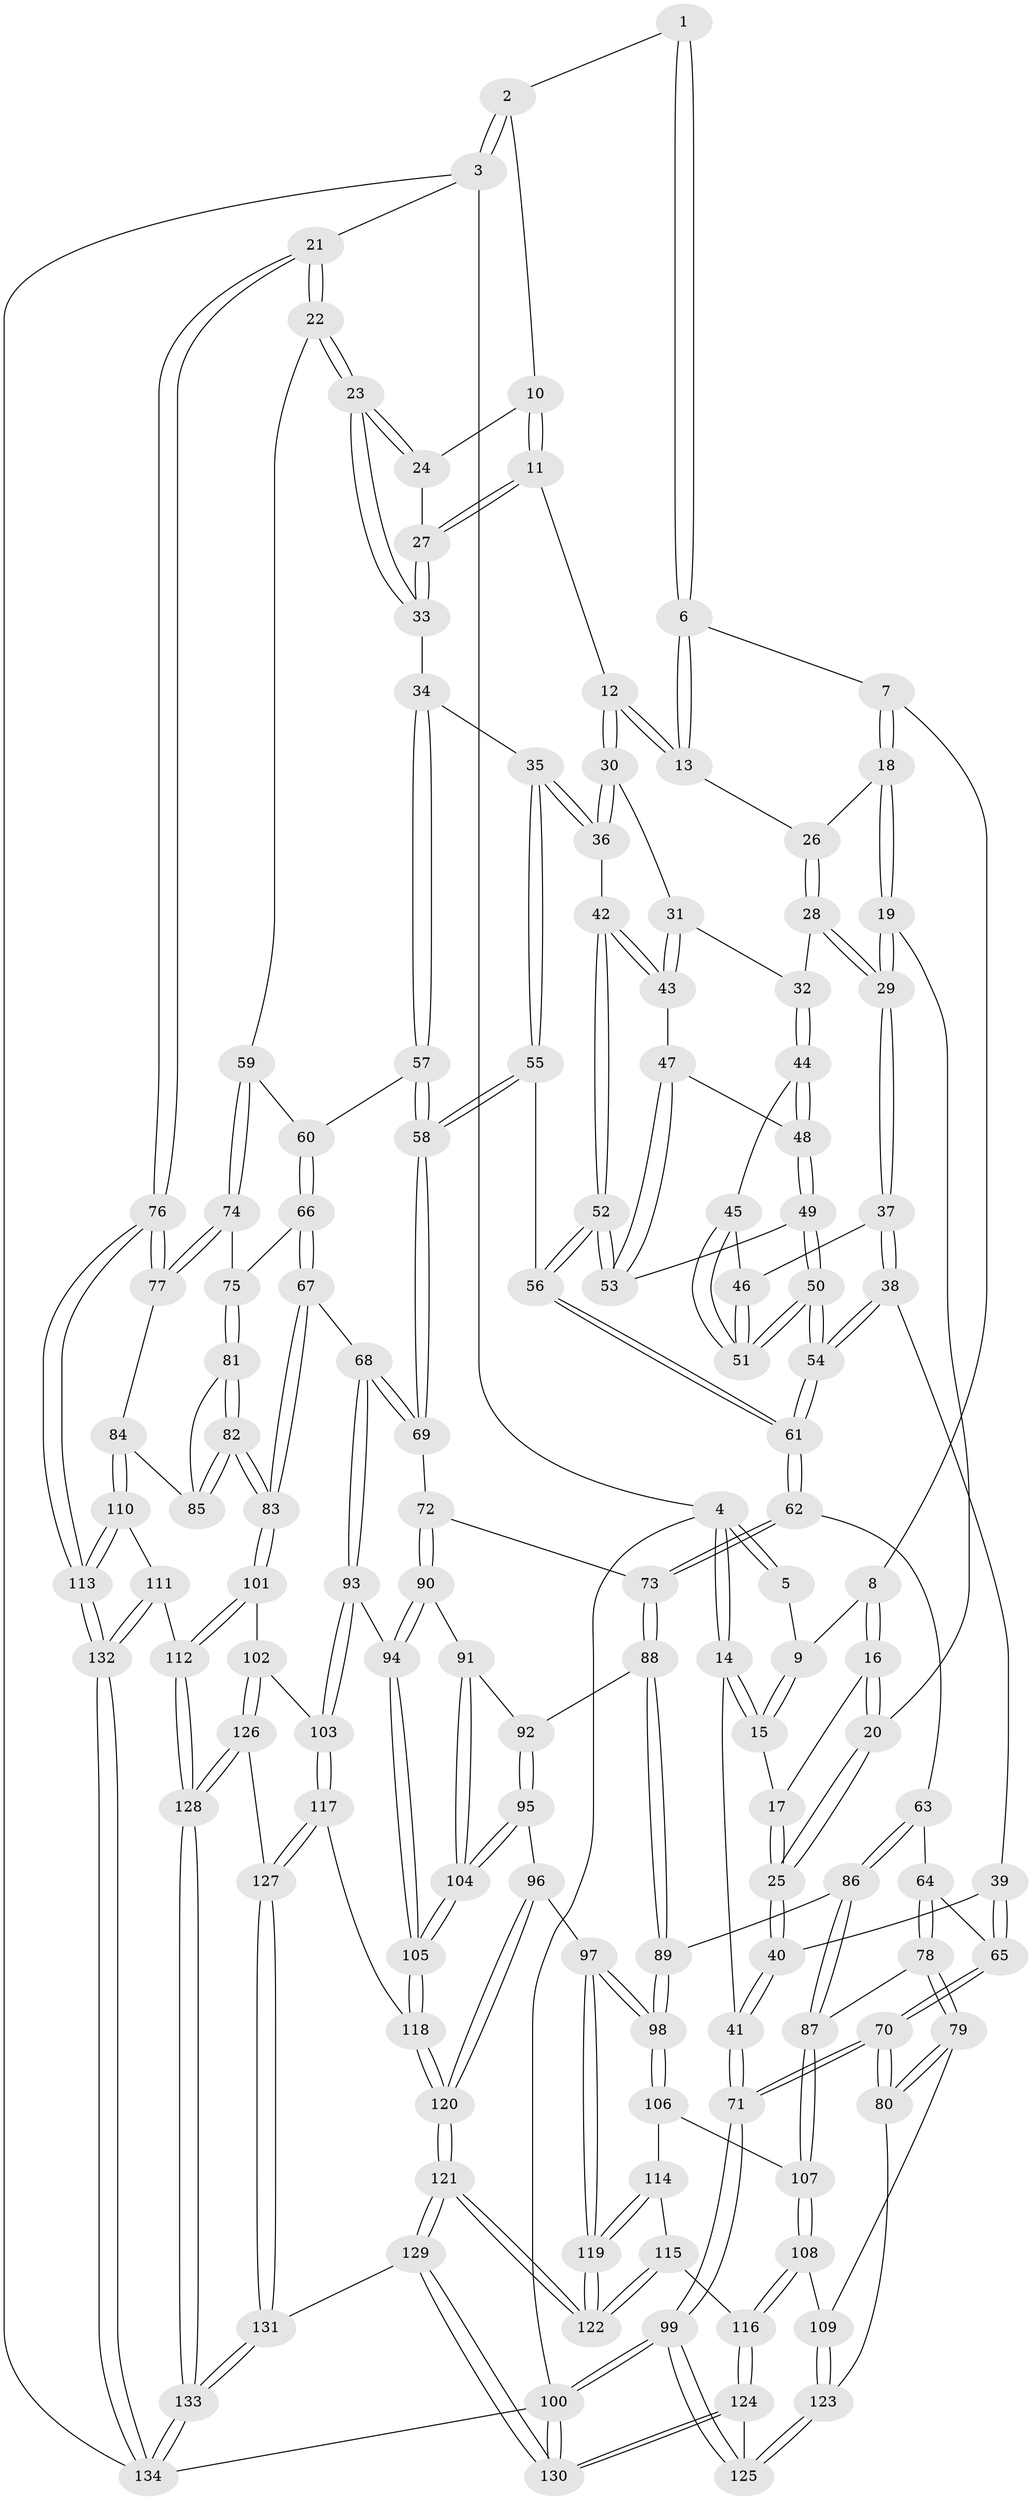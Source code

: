 // coarse degree distribution, {3: 0.07317073170731707, 5: 0.3902439024390244, 4: 0.47560975609756095, 6: 0.04878048780487805, 2: 0.012195121951219513}
// Generated by graph-tools (version 1.1) at 2025/42/03/06/25 10:42:26]
// undirected, 134 vertices, 332 edges
graph export_dot {
graph [start="1"]
  node [color=gray90,style=filled];
  1 [pos="+0.43399683404567896+0"];
  2 [pos="+0.7759669070102635+0"];
  3 [pos="+1+0"];
  4 [pos="+0+0"];
  5 [pos="+0.35353424200443334+0"];
  6 [pos="+0.4203188431055565+0.09889742965785664"];
  7 [pos="+0.185569399914045+0.15984027238791398"];
  8 [pos="+0.16094561305160585+0.12921971361340265"];
  9 [pos="+0.15604005860201997+0.10243161914051094"];
  10 [pos="+0.7359063828533812+0.09029064445475354"];
  11 [pos="+0.5193475529111183+0.1993760982879398"];
  12 [pos="+0.46182371317342674+0.19114022978657644"];
  13 [pos="+0.4226323417080578+0.13981681685920713"];
  14 [pos="+0+0"];
  15 [pos="+0+0"];
  16 [pos="+0.092035884248109+0.1949513958348216"];
  17 [pos="+0.053750322620981776+0.20426657916500207"];
  18 [pos="+0.2097720505179472+0.21658817061293048"];
  19 [pos="+0.19209858049828188+0.2554055082854954"];
  20 [pos="+0.12831923792196864+0.2560760765316653"];
  21 [pos="+1+0.3595337704257067"];
  22 [pos="+1+0.38691395313298776"];
  23 [pos="+0.9654170892185834+0.36633513798872924"];
  24 [pos="+0.7357337775683128+0.12606914627904428"];
  25 [pos="+0.0386954336308733+0.32431285665352627"];
  26 [pos="+0.33195712167717784+0.22114726441424612"];
  27 [pos="+0.6755199525704167+0.2653965046490103"];
  28 [pos="+0.31545737369393756+0.3265727374595555"];
  29 [pos="+0.20697558689462872+0.35564149280156"];
  30 [pos="+0.47137760371541754+0.26222156324412593"];
  31 [pos="+0.4558717301413525+0.30539547495715014"];
  32 [pos="+0.3169164692833457+0.32786002527058883"];
  33 [pos="+0.6801960544584456+0.3796257952317309"];
  34 [pos="+0.676987911077016+0.383080942721095"];
  35 [pos="+0.6611120162380494+0.38374880403236616"];
  36 [pos="+0.6605906010886795+0.38371509788885794"];
  37 [pos="+0.19920311352479037+0.3675641868107346"];
  38 [pos="+0.08433609413306561+0.44527908103307084"];
  39 [pos="+0.06364271597517511+0.45043494585566457"];
  40 [pos="+0+0.42812219952280595"];
  41 [pos="+0+0.4481137074266204"];
  42 [pos="+0.5164261798281786+0.41738517923349666"];
  43 [pos="+0.45373196168858604+0.35631464107920985"];
  44 [pos="+0.34214257557744016+0.36868331709949614"];
  45 [pos="+0.31479738828180875+0.4030219103693394"];
  46 [pos="+0.24173634328886906+0.4046809662957204"];
  47 [pos="+0.39266147095594495+0.3941420774219899"];
  48 [pos="+0.37772061439261345+0.3964036121950291"];
  49 [pos="+0.3541339959536358+0.475318119380668"];
  50 [pos="+0.31254812446765806+0.5130330160831096"];
  51 [pos="+0.2896222373690386+0.4555557562108097"];
  52 [pos="+0.4752575308197296+0.48879328016189244"];
  53 [pos="+0.46431529737284616+0.48395956366288456"];
  54 [pos="+0.302621293561035+0.5424227019260836"];
  55 [pos="+0.506481312025361+0.5561776700759709"];
  56 [pos="+0.48463000738127693+0.5402255715468236"];
  57 [pos="+0.6869544416953214+0.5116772022958591"];
  58 [pos="+0.5611275781041738+0.6144272204099428"];
  59 [pos="+0.9927946158547061+0.4549198041517217"];
  60 [pos="+0.6886296549825583+0.5132195820404509"];
  61 [pos="+0.31811069443909573+0.612270607212461"];
  62 [pos="+0.31807225767807035+0.6124200908499667"];
  63 [pos="+0.21435213488859173+0.6506274027458084"];
  64 [pos="+0.1400361439731153+0.6335338344818554"];
  65 [pos="+0.13673654614356828+0.6316332950784149"];
  66 [pos="+0.7804479196539628+0.6060212236155237"];
  67 [pos="+0.6705588569437934+0.7208670263984814"];
  68 [pos="+0.6419710583799827+0.7173025440024154"];
  69 [pos="+0.5607064593734097+0.6434626576060158"];
  70 [pos="+0+0.7957043026466464"];
  71 [pos="+0+0.8150675456480743"];
  72 [pos="+0.4897855350204669+0.6964591592313197"];
  73 [pos="+0.3365614158990261+0.6429733162397663"];
  74 [pos="+0.8633503675915334+0.6100006659451149"];
  75 [pos="+0.8462099175894962+0.6155339269095849"];
  76 [pos="+1+0.8105571908814823"];
  77 [pos="+0.9449773297450503+0.7130057624915559"];
  78 [pos="+0.12399854277067858+0.782092380658602"];
  79 [pos="+0.06496220961952698+0.8104555441906718"];
  80 [pos="+0.03952060300524308+0.8119193091331085"];
  81 [pos="+0.8353339500375601+0.6666298002058557"];
  82 [pos="+0.7731431326123579+0.7918073690125343"];
  83 [pos="+0.741835047680746+0.8065919218784745"];
  84 [pos="+0.876888657167052+0.8027740792791735"];
  85 [pos="+0.873070419612943+0.8010126961404986"];
  86 [pos="+0.20998247618295038+0.7565675613373118"];
  87 [pos="+0.18787361823251356+0.7833108782921264"];
  88 [pos="+0.33732951702001096+0.702073259338435"];
  89 [pos="+0.2997420015946576+0.7788431066704913"];
  90 [pos="+0.4808797058829904+0.7479619125031591"];
  91 [pos="+0.46549867871960837+0.7629786863181549"];
  92 [pos="+0.3620903326255764+0.7299872942134147"];
  93 [pos="+0.57538335759523+0.8245333083698033"];
  94 [pos="+0.5582422124666473+0.8179146739166263"];
  95 [pos="+0.4116267342148165+0.8331919117957209"];
  96 [pos="+0.3944037624935116+0.8390540044576722"];
  97 [pos="+0.32012096047250677+0.839682541421023"];
  98 [pos="+0.31065203671185343+0.8321437995545592"];
  99 [pos="+0+1"];
  100 [pos="+0+1"];
  101 [pos="+0.737023804507412+0.8364850991015391"];
  102 [pos="+0.5950700062010676+0.8781019401129319"];
  103 [pos="+0.5915664023505957+0.874464100510267"];
  104 [pos="+0.41974438802173014+0.8332852891340709"];
  105 [pos="+0.4458858414412923+0.86022840100048"];
  106 [pos="+0.26217582145069107+0.8449373863710203"];
  107 [pos="+0.19684740176384602+0.8070260043798035"];
  108 [pos="+0.177160500641522+0.880563526041892"];
  109 [pos="+0.1479594381533704+0.8757985993443856"];
  110 [pos="+0.8997566100271647+0.8451627815961206"];
  111 [pos="+0.7998723102015678+0.927719951384331"];
  112 [pos="+0.7741387959334117+0.935793079467694"];
  113 [pos="+1+0.9996909910081604"];
  114 [pos="+0.24744609645738572+0.8657867309382531"];
  115 [pos="+0.21066335800430888+0.9080685524214714"];
  116 [pos="+0.19470312752462401+0.9011478623657815"];
  117 [pos="+0.4768284269352806+0.906024082457396"];
  118 [pos="+0.4590588086045238+0.889625844652356"];
  119 [pos="+0.30870952629615245+0.946490890767374"];
  120 [pos="+0.3651153263793837+0.9728787230449621"];
  121 [pos="+0.307073211225661+1"];
  122 [pos="+0.3025065422936416+1"];
  123 [pos="+0.11290339380464087+0.9247856961581464"];
  124 [pos="+0.13435750546277334+0.9555832704975763"];
  125 [pos="+0.11119558010301071+0.9444946558758549"];
  126 [pos="+0.607760625769937+0.9484413713341775"];
  127 [pos="+0.48449938763406525+0.9525878239226226"];
  128 [pos="+0.6987664240548354+1"];
  129 [pos="+0.31190282359776467+1"];
  130 [pos="+0.3062247955620806+1"];
  131 [pos="+0.39201585847891396+1"];
  132 [pos="+1+1"];
  133 [pos="+0.6955035347340166+1"];
  134 [pos="+1+1"];
  1 -- 2;
  1 -- 6;
  1 -- 6;
  2 -- 3;
  2 -- 3;
  2 -- 10;
  3 -- 4;
  3 -- 21;
  3 -- 134;
  4 -- 5;
  4 -- 5;
  4 -- 14;
  4 -- 14;
  4 -- 100;
  5 -- 9;
  6 -- 7;
  6 -- 13;
  6 -- 13;
  7 -- 8;
  7 -- 18;
  7 -- 18;
  8 -- 9;
  8 -- 16;
  8 -- 16;
  9 -- 15;
  9 -- 15;
  10 -- 11;
  10 -- 11;
  10 -- 24;
  11 -- 12;
  11 -- 27;
  11 -- 27;
  12 -- 13;
  12 -- 13;
  12 -- 30;
  12 -- 30;
  13 -- 26;
  14 -- 15;
  14 -- 15;
  14 -- 41;
  15 -- 17;
  16 -- 17;
  16 -- 20;
  16 -- 20;
  17 -- 25;
  17 -- 25;
  18 -- 19;
  18 -- 19;
  18 -- 26;
  19 -- 20;
  19 -- 29;
  19 -- 29;
  20 -- 25;
  20 -- 25;
  21 -- 22;
  21 -- 22;
  21 -- 76;
  21 -- 76;
  22 -- 23;
  22 -- 23;
  22 -- 59;
  23 -- 24;
  23 -- 24;
  23 -- 33;
  23 -- 33;
  24 -- 27;
  25 -- 40;
  25 -- 40;
  26 -- 28;
  26 -- 28;
  27 -- 33;
  27 -- 33;
  28 -- 29;
  28 -- 29;
  28 -- 32;
  29 -- 37;
  29 -- 37;
  30 -- 31;
  30 -- 36;
  30 -- 36;
  31 -- 32;
  31 -- 43;
  31 -- 43;
  32 -- 44;
  32 -- 44;
  33 -- 34;
  34 -- 35;
  34 -- 57;
  34 -- 57;
  35 -- 36;
  35 -- 36;
  35 -- 55;
  35 -- 55;
  36 -- 42;
  37 -- 38;
  37 -- 38;
  37 -- 46;
  38 -- 39;
  38 -- 54;
  38 -- 54;
  39 -- 40;
  39 -- 65;
  39 -- 65;
  40 -- 41;
  40 -- 41;
  41 -- 71;
  41 -- 71;
  42 -- 43;
  42 -- 43;
  42 -- 52;
  42 -- 52;
  43 -- 47;
  44 -- 45;
  44 -- 48;
  44 -- 48;
  45 -- 46;
  45 -- 51;
  45 -- 51;
  46 -- 51;
  46 -- 51;
  47 -- 48;
  47 -- 53;
  47 -- 53;
  48 -- 49;
  48 -- 49;
  49 -- 50;
  49 -- 50;
  49 -- 53;
  50 -- 51;
  50 -- 51;
  50 -- 54;
  50 -- 54;
  52 -- 53;
  52 -- 53;
  52 -- 56;
  52 -- 56;
  54 -- 61;
  54 -- 61;
  55 -- 56;
  55 -- 58;
  55 -- 58;
  56 -- 61;
  56 -- 61;
  57 -- 58;
  57 -- 58;
  57 -- 60;
  58 -- 69;
  58 -- 69;
  59 -- 60;
  59 -- 74;
  59 -- 74;
  60 -- 66;
  60 -- 66;
  61 -- 62;
  61 -- 62;
  62 -- 63;
  62 -- 73;
  62 -- 73;
  63 -- 64;
  63 -- 86;
  63 -- 86;
  64 -- 65;
  64 -- 78;
  64 -- 78;
  65 -- 70;
  65 -- 70;
  66 -- 67;
  66 -- 67;
  66 -- 75;
  67 -- 68;
  67 -- 83;
  67 -- 83;
  68 -- 69;
  68 -- 69;
  68 -- 93;
  68 -- 93;
  69 -- 72;
  70 -- 71;
  70 -- 71;
  70 -- 80;
  70 -- 80;
  71 -- 99;
  71 -- 99;
  72 -- 73;
  72 -- 90;
  72 -- 90;
  73 -- 88;
  73 -- 88;
  74 -- 75;
  74 -- 77;
  74 -- 77;
  75 -- 81;
  75 -- 81;
  76 -- 77;
  76 -- 77;
  76 -- 113;
  76 -- 113;
  77 -- 84;
  78 -- 79;
  78 -- 79;
  78 -- 87;
  79 -- 80;
  79 -- 80;
  79 -- 109;
  80 -- 123;
  81 -- 82;
  81 -- 82;
  81 -- 85;
  82 -- 83;
  82 -- 83;
  82 -- 85;
  82 -- 85;
  83 -- 101;
  83 -- 101;
  84 -- 85;
  84 -- 110;
  84 -- 110;
  86 -- 87;
  86 -- 87;
  86 -- 89;
  87 -- 107;
  87 -- 107;
  88 -- 89;
  88 -- 89;
  88 -- 92;
  89 -- 98;
  89 -- 98;
  90 -- 91;
  90 -- 94;
  90 -- 94;
  91 -- 92;
  91 -- 104;
  91 -- 104;
  92 -- 95;
  92 -- 95;
  93 -- 94;
  93 -- 103;
  93 -- 103;
  94 -- 105;
  94 -- 105;
  95 -- 96;
  95 -- 104;
  95 -- 104;
  96 -- 97;
  96 -- 120;
  96 -- 120;
  97 -- 98;
  97 -- 98;
  97 -- 119;
  97 -- 119;
  98 -- 106;
  98 -- 106;
  99 -- 100;
  99 -- 100;
  99 -- 125;
  99 -- 125;
  100 -- 130;
  100 -- 130;
  100 -- 134;
  101 -- 102;
  101 -- 112;
  101 -- 112;
  102 -- 103;
  102 -- 126;
  102 -- 126;
  103 -- 117;
  103 -- 117;
  104 -- 105;
  104 -- 105;
  105 -- 118;
  105 -- 118;
  106 -- 107;
  106 -- 114;
  107 -- 108;
  107 -- 108;
  108 -- 109;
  108 -- 116;
  108 -- 116;
  109 -- 123;
  109 -- 123;
  110 -- 111;
  110 -- 113;
  110 -- 113;
  111 -- 112;
  111 -- 132;
  111 -- 132;
  112 -- 128;
  112 -- 128;
  113 -- 132;
  113 -- 132;
  114 -- 115;
  114 -- 119;
  114 -- 119;
  115 -- 116;
  115 -- 122;
  115 -- 122;
  116 -- 124;
  116 -- 124;
  117 -- 118;
  117 -- 127;
  117 -- 127;
  118 -- 120;
  118 -- 120;
  119 -- 122;
  119 -- 122;
  120 -- 121;
  120 -- 121;
  121 -- 122;
  121 -- 122;
  121 -- 129;
  121 -- 129;
  123 -- 125;
  123 -- 125;
  124 -- 125;
  124 -- 130;
  124 -- 130;
  126 -- 127;
  126 -- 128;
  126 -- 128;
  127 -- 131;
  127 -- 131;
  128 -- 133;
  128 -- 133;
  129 -- 130;
  129 -- 130;
  129 -- 131;
  131 -- 133;
  131 -- 133;
  132 -- 134;
  132 -- 134;
  133 -- 134;
  133 -- 134;
}
